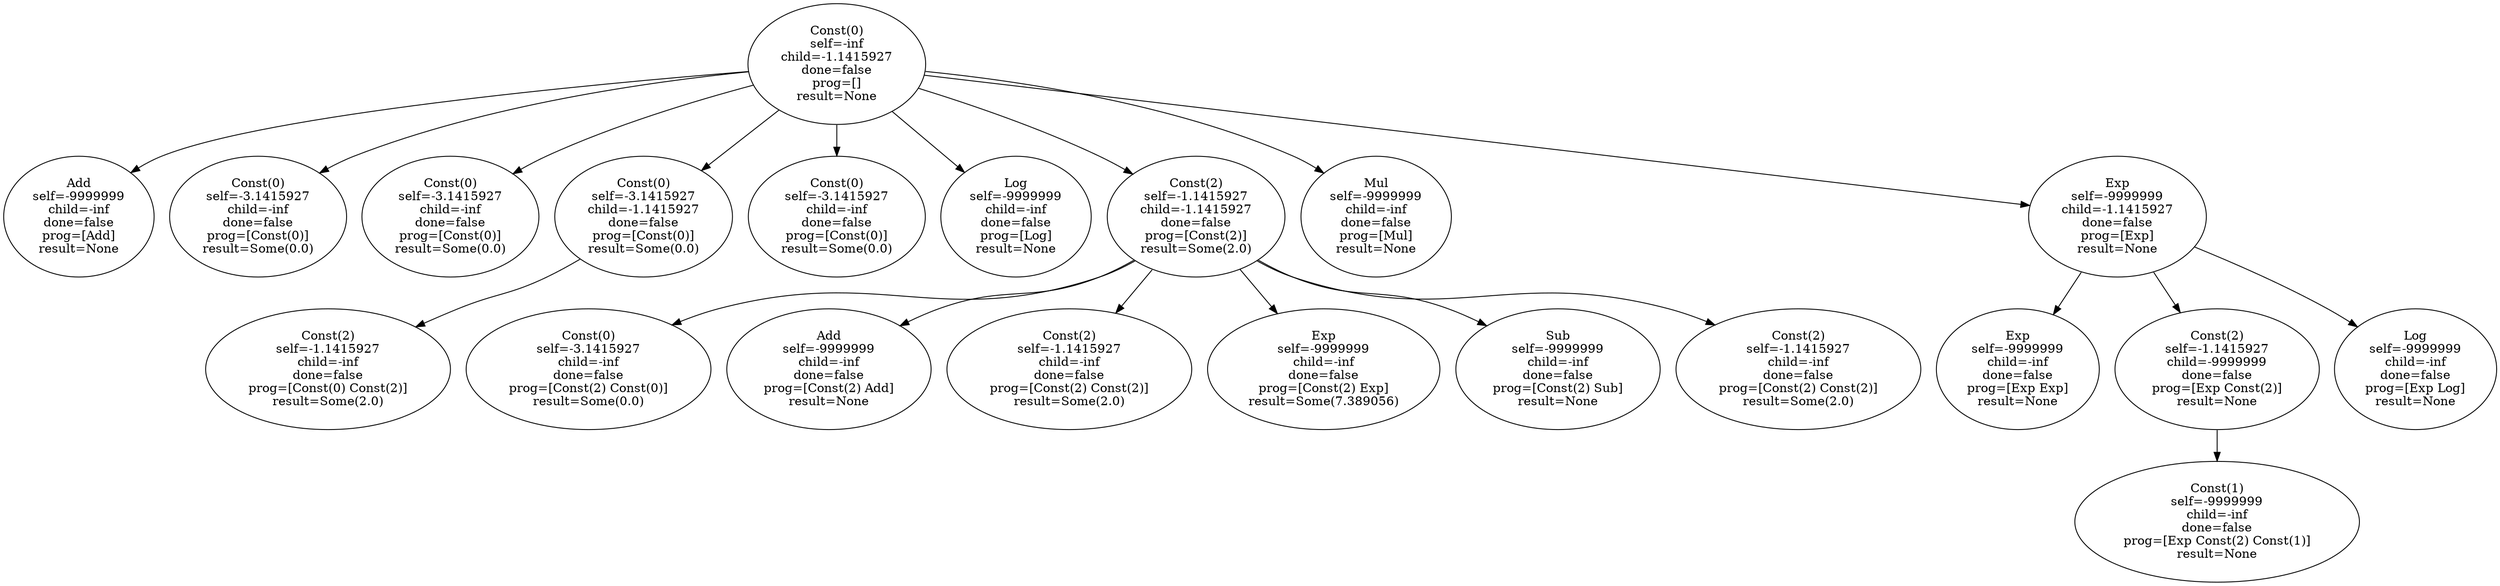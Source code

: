 digraph{root [label="Const(0)
self=-inf
child=-1.1415927
done=false
prog=[]
result=None"]
n13 [label="Add
self=-9999999
child=-inf
done=false
prog=[Add]
result=None"]
root -> n13
n12 [label="Const(0)
self=-3.1415927
child=-inf
done=false
prog=[Const(0)]
result=Some(0.0)"]
root -> n12
n11 [label="Const(0)
self=-3.1415927
child=-inf
done=false
prog=[Const(0)]
result=Some(0.0)"]
root -> n11
n10 [label="Const(0)
self=-3.1415927
child=-1.1415927
done=false
prog=[Const(0)]
result=Some(0.0)"]
root -> n10
n20 [label="Const(2)
self=-1.1415927
child=-inf
done=false
prog=[Const(0) Const(2)]
result=Some(2.0)"]
n10 -> n20
n9 [label="Const(0)
self=-3.1415927
child=-inf
done=false
prog=[Const(0)]
result=Some(0.0)"]
root -> n9
n8 [label="Log
self=-9999999
child=-inf
done=false
prog=[Log]
result=None"]
root -> n8
n7 [label="Const(2)
self=-1.1415927
child=-1.1415927
done=false
prog=[Const(2)]
result=Some(2.0)"]
root -> n7
n19 [label="Const(0)
self=-3.1415927
child=-inf
done=false
prog=[Const(2) Const(0)]
result=Some(0.0)"]
n7 -> n19
n18 [label="Add
self=-9999999
child=-inf
done=false
prog=[Const(2) Add]
result=None"]
n7 -> n18
n17 [label="Const(2)
self=-1.1415927
child=-inf
done=false
prog=[Const(2) Const(2)]
result=Some(2.0)"]
n7 -> n17
n16 [label="Exp
self=-9999999
child=-inf
done=false
prog=[Const(2) Exp]
result=Some(7.389056)"]
n7 -> n16
n15 [label="Sub
self=-9999999
child=-inf
done=false
prog=[Const(2) Sub]
result=None"]
n7 -> n15
n14 [label="Const(2)
self=-1.1415927
child=-inf
done=false
prog=[Const(2) Const(2)]
result=Some(2.0)"]
n7 -> n14
n6 [label="Mul
self=-9999999
child=-inf
done=false
prog=[Mul]
result=None"]
root -> n6
n1 [label="Exp
self=-9999999
child=-1.1415927
done=false
prog=[Exp]
result=None"]
root -> n1
n4 [label="Exp
self=-9999999
child=-inf
done=false
prog=[Exp Exp]
result=None"]
n1 -> n4
n3 [label="Const(2)
self=-1.1415927
child=-9999999
done=false
prog=[Exp Const(2)]
result=None"]
n1 -> n3
n5 [label="Const(1)
self=-9999999
child=-inf
done=false
prog=[Exp Const(2) Const(1)]
result=None"]
n3 -> n5
n2 [label="Log
self=-9999999
child=-inf
done=false
prog=[Exp Log]
result=None"]
n1 -> n2

}
